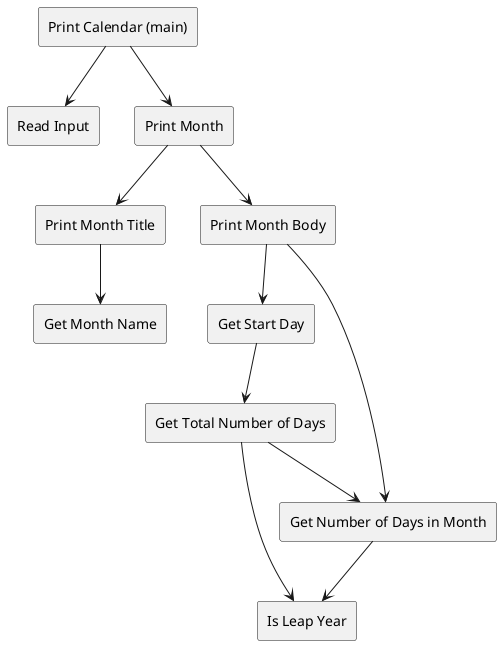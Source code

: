@startuml

rectangle pc [
    Print Calendar (main)
]
rectangle ri [
    Read Input
]
rectangle pm [
    Print Month
]
rectangle pmt [
    Print Month Title
]
rectangle gmn [
    Get Month Name
]
rectangle pmb [
    Print Month Body
]
rectangle gsd [
    Get Start Day
]
rectangle gtnd [
    Get Total Number of Days
]
rectangle gndm [
    Get Number of Days in Month
]
rectangle ly [
    Is Leap Year
]

pc --> ri
pc --> pm
pm --> pmt
pm --> pmb
pmt --> gmn
pmb --> gsd
pmb --> gndm
gsd --> gtnd
gtnd --> gndm
gtnd --> ly
gndm --> ly


@enduml
